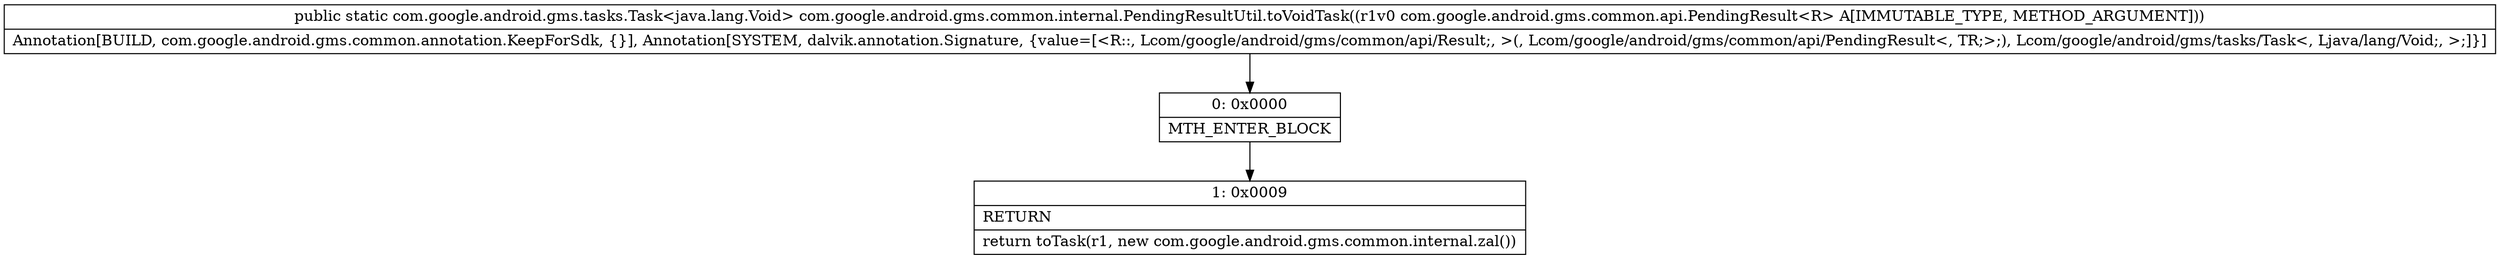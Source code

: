 digraph "CFG forcom.google.android.gms.common.internal.PendingResultUtil.toVoidTask(Lcom\/google\/android\/gms\/common\/api\/PendingResult;)Lcom\/google\/android\/gms\/tasks\/Task;" {
Node_0 [shape=record,label="{0\:\ 0x0000|MTH_ENTER_BLOCK\l}"];
Node_1 [shape=record,label="{1\:\ 0x0009|RETURN\l|return toTask(r1, new com.google.android.gms.common.internal.zal())\l}"];
MethodNode[shape=record,label="{public static com.google.android.gms.tasks.Task\<java.lang.Void\> com.google.android.gms.common.internal.PendingResultUtil.toVoidTask((r1v0 com.google.android.gms.common.api.PendingResult\<R\> A[IMMUTABLE_TYPE, METHOD_ARGUMENT]))  | Annotation[BUILD, com.google.android.gms.common.annotation.KeepForSdk, \{\}], Annotation[SYSTEM, dalvik.annotation.Signature, \{value=[\<R::, Lcom\/google\/android\/gms\/common\/api\/Result;, \>(, Lcom\/google\/android\/gms\/common\/api\/PendingResult\<, TR;\>;), Lcom\/google\/android\/gms\/tasks\/Task\<, Ljava\/lang\/Void;, \>;]\}]\l}"];
MethodNode -> Node_0;
Node_0 -> Node_1;
}

